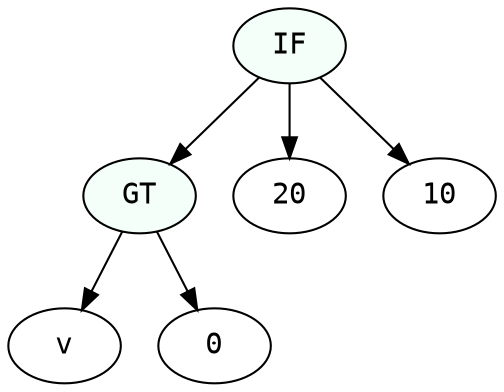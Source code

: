 digraph print {
 1 [label="v", fontname="monospace"];
 2 [label="0", fontname="monospace"];
 3 [label="GT", fontname="monospace", style=filled, fillcolor=mintcream];
 3->1
 3->2
 4 [label="20", fontname="monospace"];
 5 [label="10", fontname="monospace"];
 6 [label="IF", fontname="monospace", style=filled, fillcolor=mintcream];
 6->3
 6->4
 6->5
 }
 